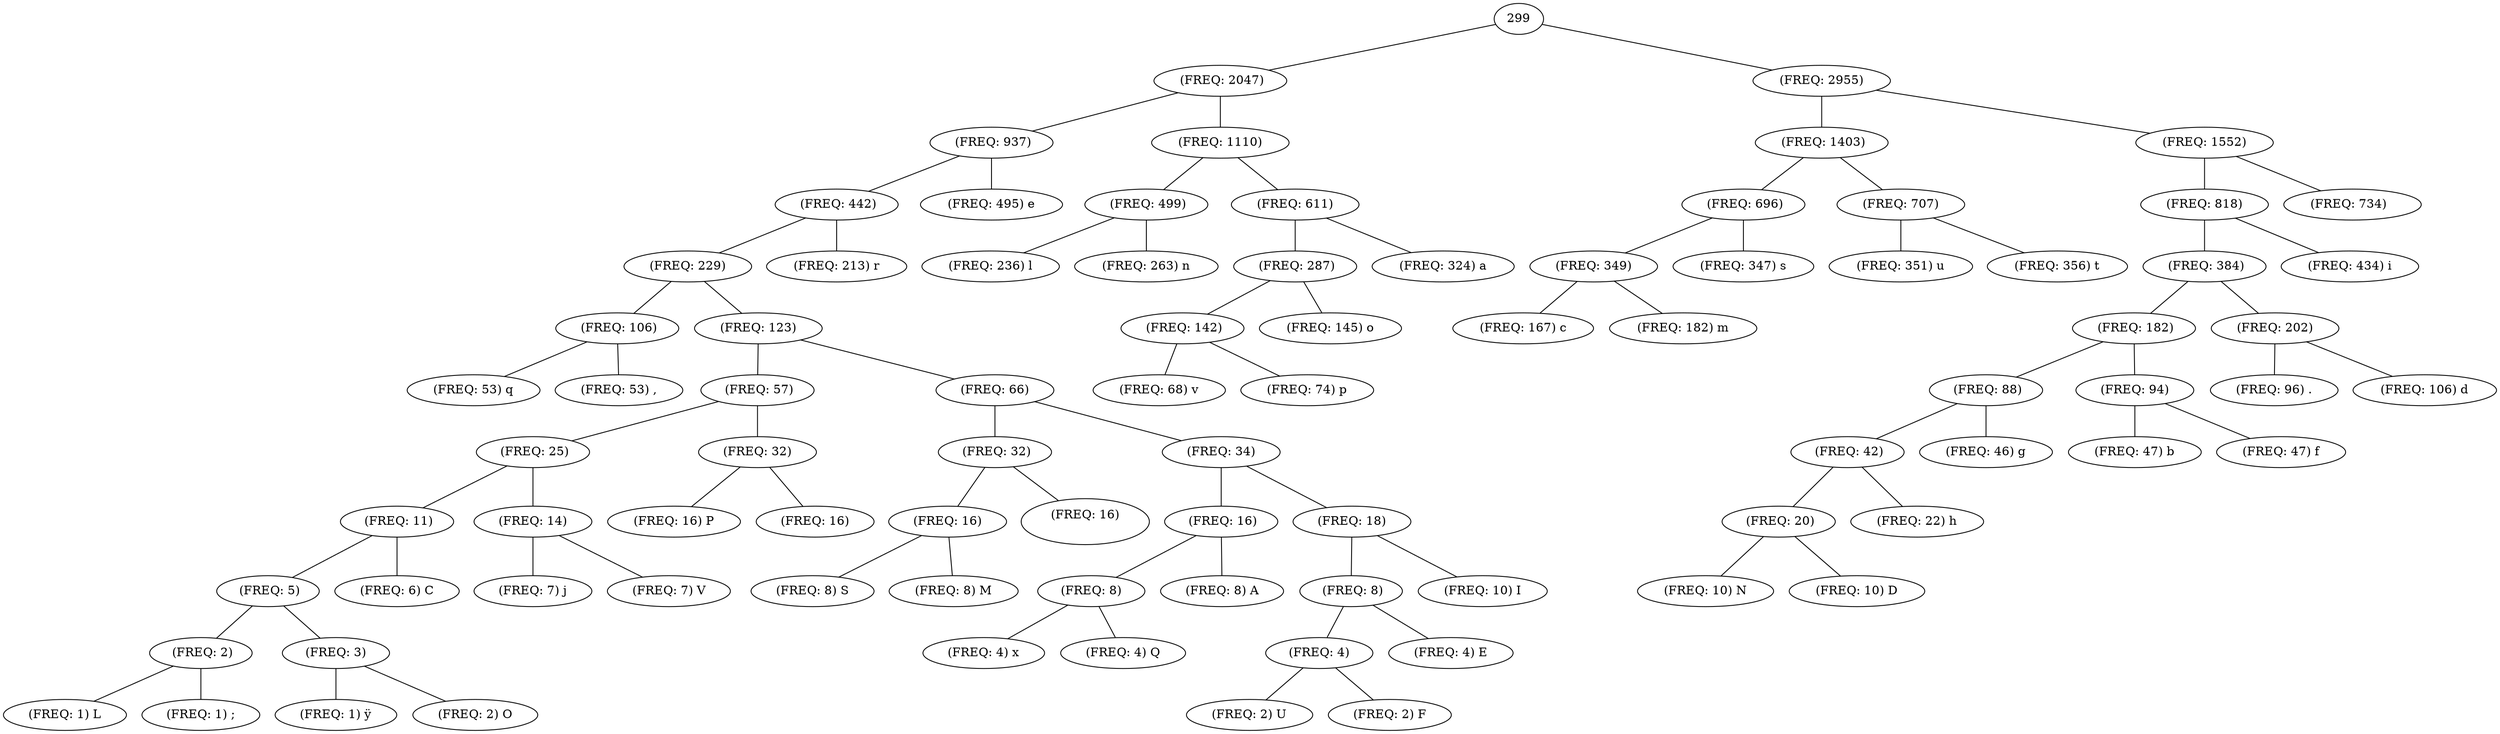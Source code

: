 graph grafo_2 {
	257 -- 0;
	0 [ label = " (FREQ: 1) L "];
	257 -- 42;
	42 [ label = " (FREQ: 1) ; "];
	258 -- 43;
	43 [ label = " (FREQ: 1) ÿ "];
	258 -- 41;
	41 [ label = " (FREQ: 2) O "];
	259 -- 30;
	30 [ label = " (FREQ: 2) U "];
	259 -- 36;
	36 [ label = " (FREQ: 2) F "];
	260 -- 257;
	257 [ label = " (FREQ: 2)"];
	260 -- 258;
	258 [ label = " (FREQ: 3) "];
	261 -- 37;
	37 [ label = " (FREQ: 4) x "];
	261 -- 35;
	35 [ label = " (FREQ: 4) Q "];
	262 -- 22;
	22 [ label = " (FREQ: 4) E "];
	262 -- 259;
	259 [ label = " (FREQ: 4) "];
	263 -- 260;
	260 [ label = " (FREQ: 5)"];
	263 -- 27;
	27 [ label = " (FREQ: 6) C "];
	264 -- 40;
	40 [ label = " (FREQ: 7) j "];
	264 -- 29;
	29 [ label = " (FREQ: 7) V "];
	265 -- 38;
	38 [ label = " (FREQ: 8) S "];
	265 -- 34;
	34 [ label = " (FREQ: 8) M "];
	266 -- 23;
	23 [ label = " (FREQ: 8) A "];
	266 -- 261;
	261 [ label = " (FREQ: 8) "];
	267 -- 262;
	262 [ label = " (FREQ: 8)"];
	267 -- 25;
	25 [ label = " (FREQ: 10) I "];
	268 -- 39;
	39 [ label = " (FREQ: 10) N "];
	268 -- 28;
	28 [ label = " (FREQ: 10) D "];
	269 -- 263;
	263 [ label = " (FREQ: 11)"];
	269 -- 264;
	264 [ label = " (FREQ: 14) "];
	270 -- 19;
	19 [ label = " (FREQ: 16) P "];
	270 -- 32;
	32 [ label = " (FREQ: 16) "];
	271 -- 33;
	33 [ label = " (FREQ: 16) \n "];
	271 -- 265;
	265 [ label = " (FREQ: 16) "];
	272 -- 266;
	266 [ label = " (FREQ: 16)"];
	272 -- 267;
	267 [ label = " (FREQ: 18) "];
	273 -- 268;
	268 [ label = " (FREQ: 20)"];
	273 -- 31;
	31 [ label = " (FREQ: 22) h "];
	274 -- 269;
	269 [ label = " (FREQ: 25)"];
	274 -- 270;
	270 [ label = " (FREQ: 32) "];
	275 -- 271;
	271 [ label = " (FREQ: 32)"];
	275 -- 272;
	272 [ label = " (FREQ: 34) "];
	276 -- 273;
	273 [ label = " (FREQ: 42)"];
	276 -- 17;
	17 [ label = " (FREQ: 46) g "];
	277 -- 21;
	21 [ label = " (FREQ: 47) b "];
	277 -- 26;
	26 [ label = " (FREQ: 47) f "];
	278 -- 20;
	20 [ label = " (FREQ: 53) q "];
	278 -- 14;
	14 [ label = " (FREQ: 53) , "];
	279 -- 274;
	274 [ label = " (FREQ: 57)"];
	279 -- 275;
	275 [ label = " (FREQ: 66) "];
	280 -- 24;
	24 [ label = " (FREQ: 68) v "];
	280 -- 7;
	7 [ label = " (FREQ: 74) p "];
	281 -- 276;
	276 [ label = " (FREQ: 88)"];
	281 -- 277;
	277 [ label = " (FREQ: 94) "];
	282 -- 18;
	18 [ label = " (FREQ: 96) . "];
	282 -- 10;
	10 [ label = " (FREQ: 106) d "];
	283 -- 278;
	278 [ label = " (FREQ: 106)"];
	283 -- 279;
	279 [ label = " (FREQ: 123) "];
	284 -- 280;
	280 [ label = " (FREQ: 142)"];
	284 -- 1;
	1 [ label = " (FREQ: 145) o "];
	285 -- 15;
	15 [ label = " (FREQ: 167) c "];
	285 -- 4;
	4 [ label = " (FREQ: 182) m "];
	286 -- 281;
	281 [ label = " (FREQ: 182)"];
	286 -- 282;
	282 [ label = " (FREQ: 202) "];
	287 -- 2;
	2 [ label = " (FREQ: 213) r "];
	287 -- 283;
	283 [ label = " (FREQ: 229) "];
	288 -- 11;
	11 [ label = " (FREQ: 236) l "];
	288 -- 16;
	16 [ label = " (FREQ: 263) n "];
	289 -- 284;
	284 [ label = " (FREQ: 287)"];
	289 -- 13;
	13 [ label = " (FREQ: 324) a "];
	290 -- 8;
	8 [ label = " (FREQ: 347) s "];
	290 -- 285;
	285 [ label = " (FREQ: 349) "];
	291 -- 9;
	9 [ label = " (FREQ: 351) u "];
	291 -- 12;
	12 [ label = " (FREQ: 356) t "];
	292 -- 286;
	286 [ label = " (FREQ: 384)"];
	292 -- 6;
	6 [ label = " (FREQ: 434) i "];
	293 -- 287;
	287 [ label = " (FREQ: 442)"];
	293 -- 3;
	3 [ label = " (FREQ: 495) e "];
	294 -- 288;
	288 [ label = " (FREQ: 499)"];
	294 -- 289;
	289 [ label = " (FREQ: 611) "];
	295 -- 290;
	290 [ label = " (FREQ: 696)"];
	295 -- 291;
	291 [ label = " (FREQ: 707) "];
	296 -- 5;
	5 [ label = " (FREQ: 734)   "];
	296 -- 292;
	292 [ label = " (FREQ: 818) "];
	297 -- 293;
	293 [ label = " (FREQ: 937)"];
	297 -- 294;
	294 [ label = " (FREQ: 1110) "];
	298 -- 295;
	295 [ label = " (FREQ: 1403)"];
	298 -- 296;
	296 [ label = " (FREQ: 1552) "];
	299 -- 297;
	297 [ label = " (FREQ: 2047)"];
	299 -- 298;
	298 [ label = " (FREQ: 2955) "];
}
